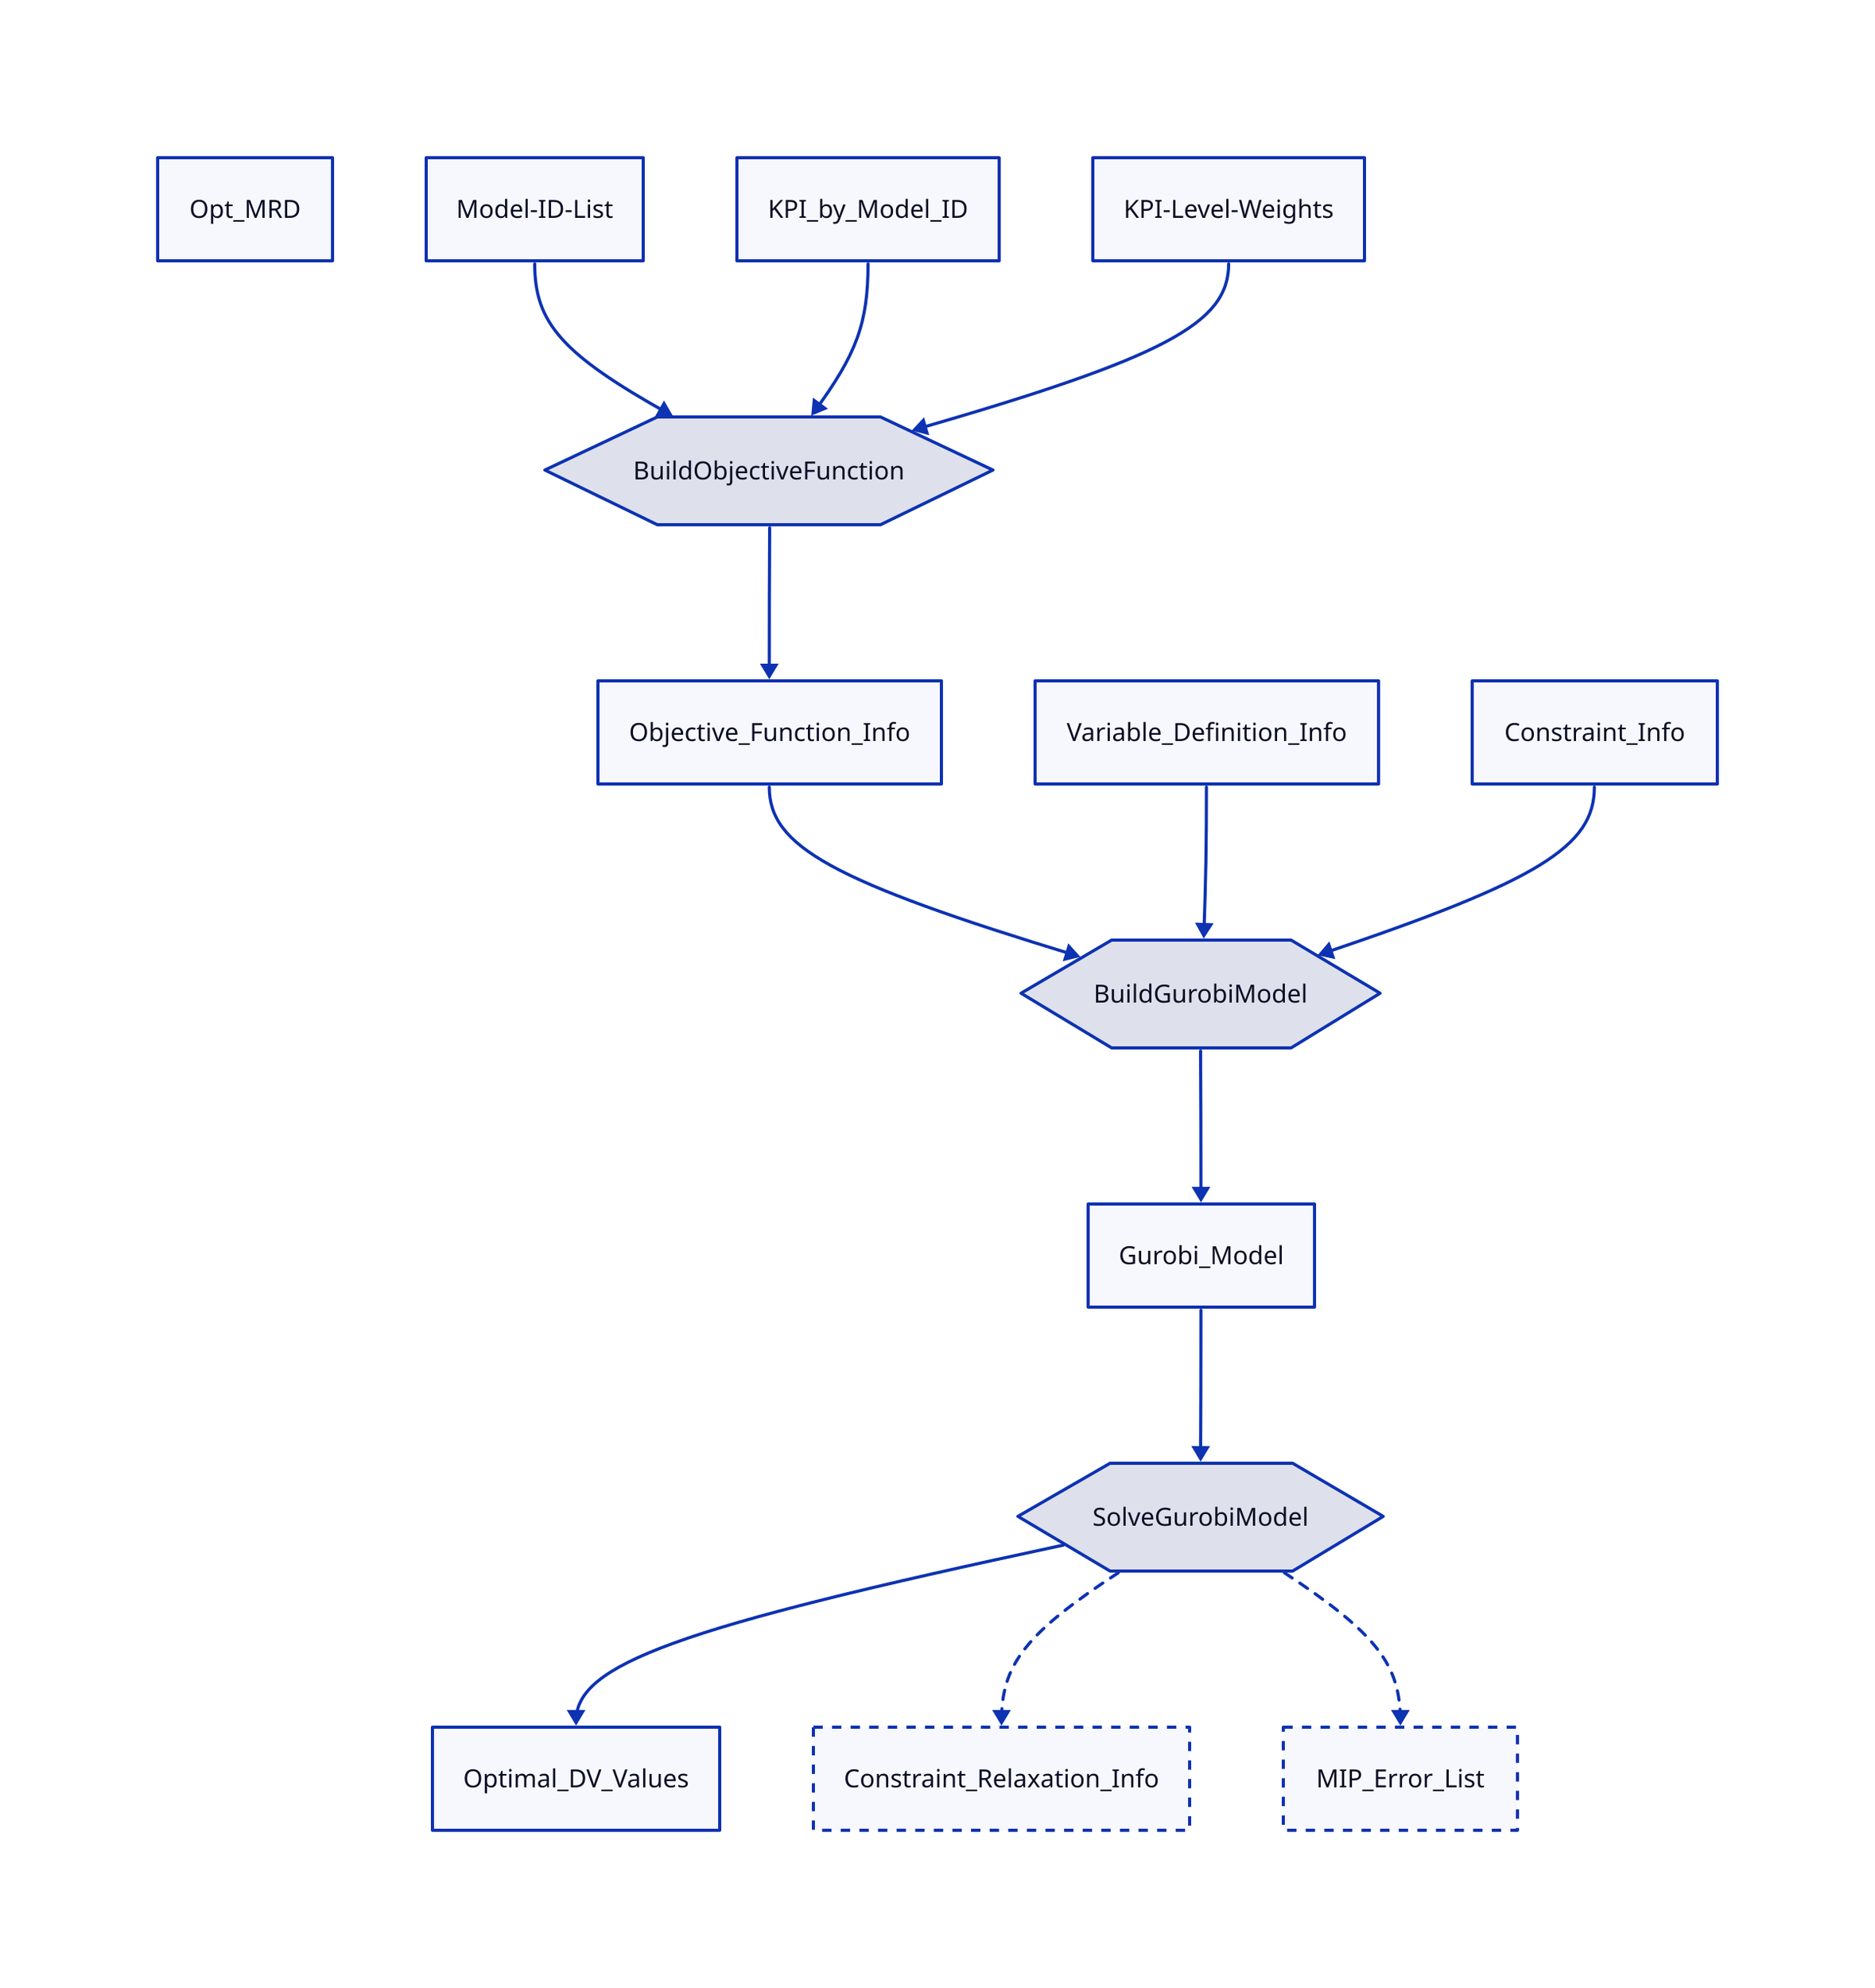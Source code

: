 vars: {
  d2-config: {
     theme-id: 1
  }
}
D2: Opt_MRD
D3: Optimal_DV_Values
D4: Constraint_Relaxation_Info
D5: MIP_Error_List
D6: Gurobi_Model
D9: Objective_Function_Info
D10: Variable_Definition_Info
D11: Constraint_Info
D13: Model-ID-List
D14: KPI_by_Model_ID
D15: KPI-Level-Weights
P7: SolveGurobiModel
P7.shape: Hexagon
P8: BuildGurobiModel
P8.shape: Hexagon
P12: BuildObjectiveFunction
P12.shape: Hexagon
D6 -> P7
P7 -> D3
P7 -> D4 {style: {stroke-dash: 3}}
P7 -> D5 {style: {stroke-dash: 3}}
D9 -> P8
D10 -> P8
D11 -> P8
P8 -> D6
D13 -> P12
D14 -> P12
D15 -> P12
P12 -> D9
D4.style.stroke-dash: 3
D5.style.stroke-dash: 3
